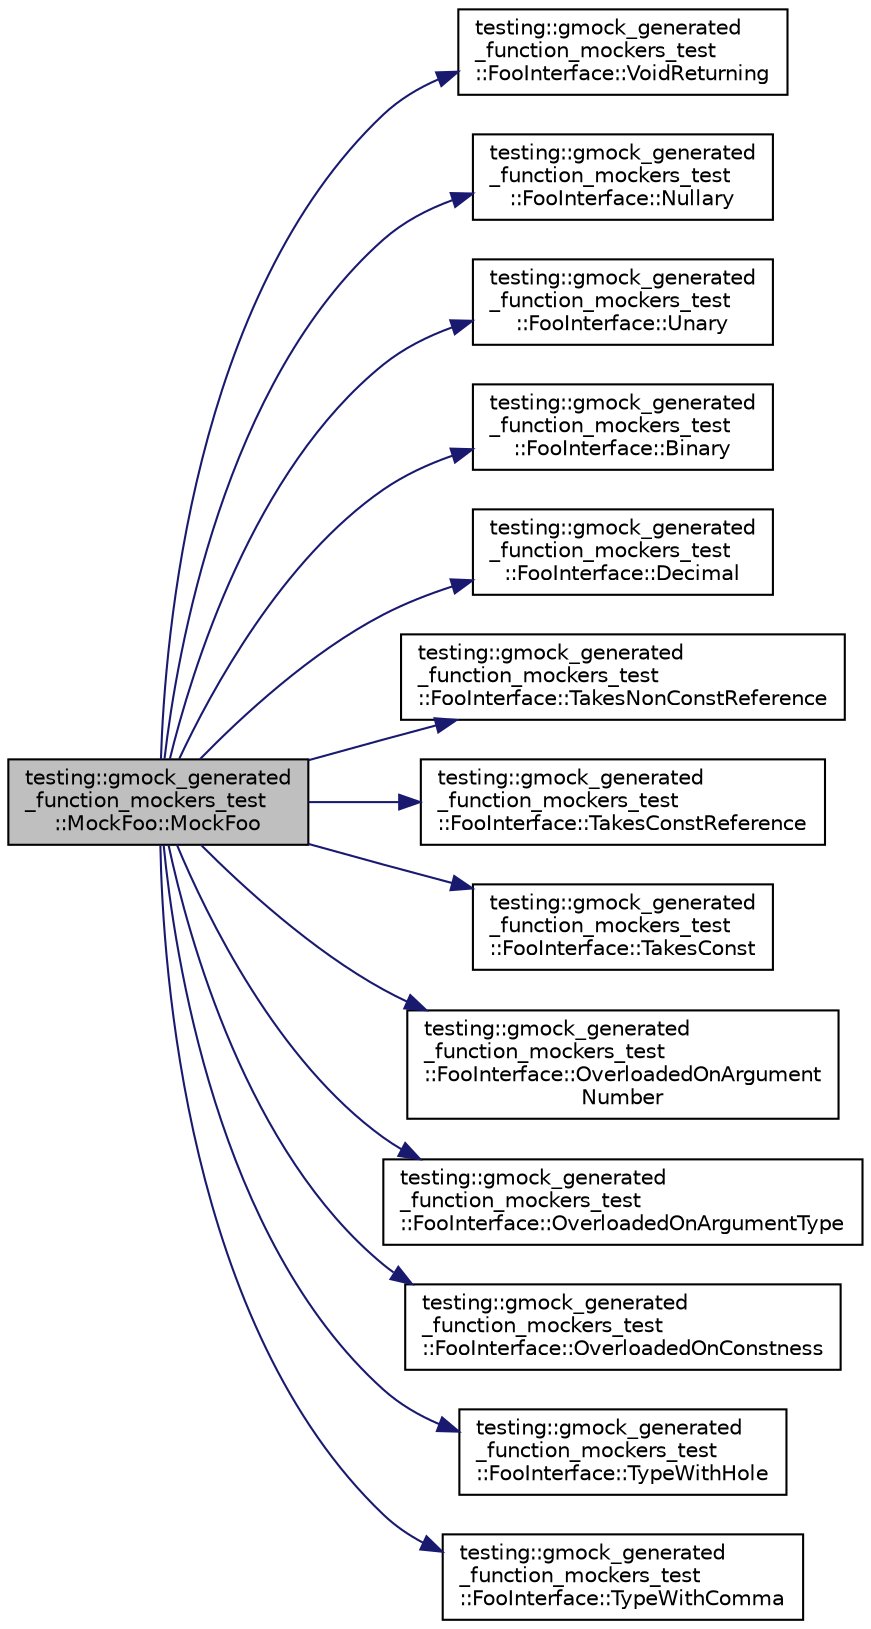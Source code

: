 digraph "testing::gmock_generated_function_mockers_test::MockFoo::MockFoo"
{
  edge [fontname="Helvetica",fontsize="10",labelfontname="Helvetica",labelfontsize="10"];
  node [fontname="Helvetica",fontsize="10",shape=record];
  rankdir="LR";
  Node0 [label="testing::gmock_generated\l_function_mockers_test\l::MockFoo::MockFoo",height=0.2,width=0.4,color="black", fillcolor="grey75", style="filled", fontcolor="black"];
  Node0 -> Node1 [color="midnightblue",fontsize="10",style="solid",fontname="Helvetica"];
  Node1 [label="testing::gmock_generated\l_function_mockers_test\l::FooInterface::VoidReturning",height=0.2,width=0.4,color="black", fillcolor="white", style="filled",URL="$d3/d8c/classtesting_1_1gmock__generated__function__mockers__test_1_1_foo_interface.html#adf968115cf1260004d8abe372dc71c85"];
  Node0 -> Node2 [color="midnightblue",fontsize="10",style="solid",fontname="Helvetica"];
  Node2 [label="testing::gmock_generated\l_function_mockers_test\l::FooInterface::Nullary",height=0.2,width=0.4,color="black", fillcolor="white", style="filled",URL="$d3/d8c/classtesting_1_1gmock__generated__function__mockers__test_1_1_foo_interface.html#a633e753eafa7f82dde22ecf9492f341c"];
  Node0 -> Node3 [color="midnightblue",fontsize="10",style="solid",fontname="Helvetica"];
  Node3 [label="testing::gmock_generated\l_function_mockers_test\l::FooInterface::Unary",height=0.2,width=0.4,color="black", fillcolor="white", style="filled",URL="$d3/d8c/classtesting_1_1gmock__generated__function__mockers__test_1_1_foo_interface.html#ae0885ac29bc4a3f180f6573d8b1a341e"];
  Node0 -> Node4 [color="midnightblue",fontsize="10",style="solid",fontname="Helvetica"];
  Node4 [label="testing::gmock_generated\l_function_mockers_test\l::FooInterface::Binary",height=0.2,width=0.4,color="black", fillcolor="white", style="filled",URL="$d3/d8c/classtesting_1_1gmock__generated__function__mockers__test_1_1_foo_interface.html#a59ea28b711ece054ce9d57c2dc574ba0"];
  Node0 -> Node5 [color="midnightblue",fontsize="10",style="solid",fontname="Helvetica"];
  Node5 [label="testing::gmock_generated\l_function_mockers_test\l::FooInterface::Decimal",height=0.2,width=0.4,color="black", fillcolor="white", style="filled",URL="$d3/d8c/classtesting_1_1gmock__generated__function__mockers__test_1_1_foo_interface.html#a5a389017205848c7b7055c071cca0c6d"];
  Node0 -> Node6 [color="midnightblue",fontsize="10",style="solid",fontname="Helvetica"];
  Node6 [label="testing::gmock_generated\l_function_mockers_test\l::FooInterface::TakesNonConstReference",height=0.2,width=0.4,color="black", fillcolor="white", style="filled",URL="$d3/d8c/classtesting_1_1gmock__generated__function__mockers__test_1_1_foo_interface.html#a694354adfffcee58093298bc12182ff5"];
  Node0 -> Node7 [color="midnightblue",fontsize="10",style="solid",fontname="Helvetica"];
  Node7 [label="testing::gmock_generated\l_function_mockers_test\l::FooInterface::TakesConstReference",height=0.2,width=0.4,color="black", fillcolor="white", style="filled",URL="$d3/d8c/classtesting_1_1gmock__generated__function__mockers__test_1_1_foo_interface.html#aae85be7a3d1b53625fbeeac4694292d3"];
  Node0 -> Node8 [color="midnightblue",fontsize="10",style="solid",fontname="Helvetica"];
  Node8 [label="testing::gmock_generated\l_function_mockers_test\l::FooInterface::TakesConst",height=0.2,width=0.4,color="black", fillcolor="white", style="filled",URL="$d3/d8c/classtesting_1_1gmock__generated__function__mockers__test_1_1_foo_interface.html#a8c53e87edf0b9da878e5259f02b7f5dc"];
  Node0 -> Node9 [color="midnightblue",fontsize="10",style="solid",fontname="Helvetica"];
  Node9 [label="testing::gmock_generated\l_function_mockers_test\l::FooInterface::OverloadedOnArgument\lNumber",height=0.2,width=0.4,color="black", fillcolor="white", style="filled",URL="$d3/d8c/classtesting_1_1gmock__generated__function__mockers__test_1_1_foo_interface.html#ae9e86ac64fa9acedfb1fa747174c7f43"];
  Node0 -> Node10 [color="midnightblue",fontsize="10",style="solid",fontname="Helvetica"];
  Node10 [label="testing::gmock_generated\l_function_mockers_test\l::FooInterface::OverloadedOnArgumentType",height=0.2,width=0.4,color="black", fillcolor="white", style="filled",URL="$d3/d8c/classtesting_1_1gmock__generated__function__mockers__test_1_1_foo_interface.html#ad9cc9a11570403fb8378ed6620892ec6"];
  Node0 -> Node11 [color="midnightblue",fontsize="10",style="solid",fontname="Helvetica"];
  Node11 [label="testing::gmock_generated\l_function_mockers_test\l::FooInterface::OverloadedOnConstness",height=0.2,width=0.4,color="black", fillcolor="white", style="filled",URL="$d3/d8c/classtesting_1_1gmock__generated__function__mockers__test_1_1_foo_interface.html#afbbe6ec72ae237de05e109dea5b03f4f"];
  Node0 -> Node12 [color="midnightblue",fontsize="10",style="solid",fontname="Helvetica"];
  Node12 [label="testing::gmock_generated\l_function_mockers_test\l::FooInterface::TypeWithHole",height=0.2,width=0.4,color="black", fillcolor="white", style="filled",URL="$d3/d8c/classtesting_1_1gmock__generated__function__mockers__test_1_1_foo_interface.html#a9e92ef227dc68806f85ebff9c8a6102a"];
  Node0 -> Node13 [color="midnightblue",fontsize="10",style="solid",fontname="Helvetica"];
  Node13 [label="testing::gmock_generated\l_function_mockers_test\l::FooInterface::TypeWithComma",height=0.2,width=0.4,color="black", fillcolor="white", style="filled",URL="$d3/d8c/classtesting_1_1gmock__generated__function__mockers__test_1_1_foo_interface.html#a64544adcb9c502a8fbc3990b53f4c767"];
}
